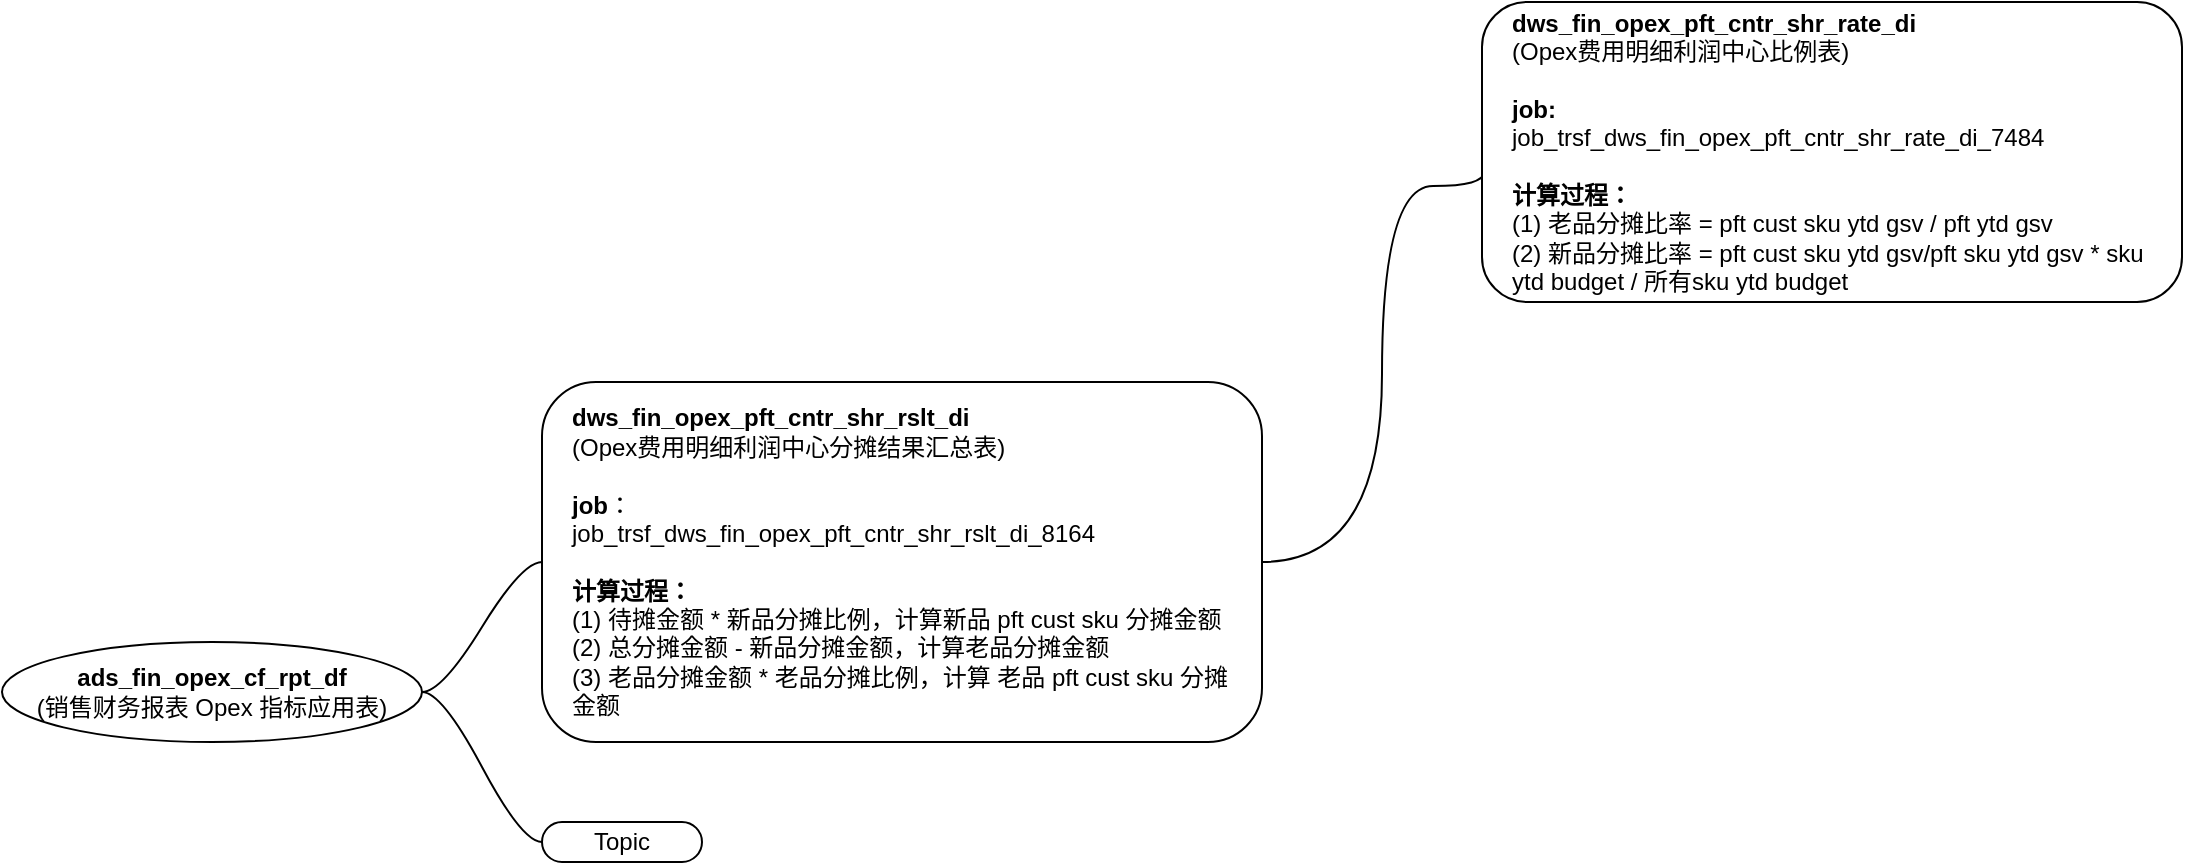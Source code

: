 <mxfile version="22.1.18" type="github">
  <diagram name="第 1 页" id="qXMQpcFjAb9PFIhQsB_X">
    <mxGraphModel dx="3915" dy="746" grid="1" gridSize="10" guides="1" tooltips="1" connect="1" arrows="1" fold="1" page="1" pageScale="1" pageWidth="827" pageHeight="1169" math="0" shadow="0">
      <root>
        <mxCell id="0" />
        <mxCell id="1" parent="0" />
        <mxCell id="uwbBY8es93_aKWaB9dcv-37" value="" style="edgeStyle=entityRelationEdgeStyle;rounded=0;orthogonalLoop=1;jettySize=auto;html=1;startArrow=none;endArrow=none;segment=10;curved=1;sourcePerimeterSpacing=0;targetPerimeterSpacing=0;" edge="1" parent="1" source="uwbBY8es93_aKWaB9dcv-6" target="uwbBY8es93_aKWaB9dcv-36">
          <mxGeometry relative="1" as="geometry" />
        </mxCell>
        <mxCell id="uwbBY8es93_aKWaB9dcv-6" value="&lt;b&gt;ads_fin_opex_cf_rpt_df&lt;/b&gt;&lt;br&gt;(销售财务报表 Opex 指标应用表)" style="ellipse;whiteSpace=wrap;html=1;align=center;treeFolding=1;treeMoving=1;newEdgeStyle={&quot;edgeStyle&quot;:&quot;entityRelationEdgeStyle&quot;,&quot;startArrow&quot;:&quot;none&quot;,&quot;endArrow&quot;:&quot;none&quot;,&quot;segment&quot;:10,&quot;curved&quot;:1,&quot;sourcePerimeterSpacing&quot;:0,&quot;targetPerimeterSpacing&quot;:0};" vertex="1" parent="1">
          <mxGeometry x="-2090" y="780" width="210" height="50" as="geometry" />
        </mxCell>
        <mxCell id="uwbBY8es93_aKWaB9dcv-2" value="" style="edgeStyle=entityRelationEdgeStyle;startArrow=none;endArrow=none;segment=10;curved=1;sourcePerimeterSpacing=0;targetPerimeterSpacing=0;rounded=0;" edge="1" parent="1" source="uwbBY8es93_aKWaB9dcv-6" target="uwbBY8es93_aKWaB9dcv-7">
          <mxGeometry relative="1" as="geometry" />
        </mxCell>
        <mxCell id="uwbBY8es93_aKWaB9dcv-7" value="Topic" style="whiteSpace=wrap;html=1;rounded=1;arcSize=50;align=center;verticalAlign=middle;strokeWidth=1;autosize=1;spacing=4;treeFolding=1;treeMoving=1;newEdgeStyle={&quot;edgeStyle&quot;:&quot;entityRelationEdgeStyle&quot;,&quot;startArrow&quot;:&quot;none&quot;,&quot;endArrow&quot;:&quot;none&quot;,&quot;segment&quot;:10,&quot;curved&quot;:1,&quot;sourcePerimeterSpacing&quot;:0,&quot;targetPerimeterSpacing&quot;:0};shadow=0;glass=0;" vertex="1" parent="1">
          <mxGeometry x="-1820" y="870" width="80" height="20" as="geometry" />
        </mxCell>
        <mxCell id="uwbBY8es93_aKWaB9dcv-39" value="" style="edgeStyle=orthogonalEdgeStyle;rounded=0;orthogonalLoop=1;jettySize=auto;html=1;curved=1;strokeColor=default;endArrow=none;endFill=0;entryX=0.003;entryY=0.566;entryDx=0;entryDy=0;entryPerimeter=0;" edge="1" parent="1" source="uwbBY8es93_aKWaB9dcv-36" target="uwbBY8es93_aKWaB9dcv-38">
          <mxGeometry relative="1" as="geometry">
            <Array as="points">
              <mxPoint x="-1400" y="740" />
              <mxPoint x="-1400" y="552" />
            </Array>
          </mxGeometry>
        </mxCell>
        <mxCell id="uwbBY8es93_aKWaB9dcv-36" value="&lt;b&gt;dws_fin_opex_pft_cntr_shr_rslt_di&lt;/b&gt;&lt;br&gt;(Opex费用明细利润中心分摊结果汇总表)&lt;br&gt;&lt;br&gt;&lt;b&gt;job&lt;/b&gt;：&lt;br&gt;job_trsf_dws_fin_opex_pft_cntr_shr_rslt_di_8164&lt;br&gt;&lt;br&gt;&lt;b&gt;计算过程：&lt;/b&gt;&lt;br&gt;(1) 待摊金额 * 新品分摊比例，计算新品 pft cust sku 分摊金额&lt;br&gt;(2) 总分摊金额 - 新品分摊金额，计算老品分摊金额&lt;br&gt;(3) 老品分摊金额 * 老品分摊比例，计算 老品 pft cust sku 分摊金额" style="whiteSpace=wrap;html=1;rounded=1;align=left;spacingTop=0;spacing=15;" vertex="1" parent="1">
          <mxGeometry x="-1820" y="650" width="360" height="180" as="geometry" />
        </mxCell>
        <mxCell id="uwbBY8es93_aKWaB9dcv-38" value="&lt;b&gt;dws_fin_opex_pft_cntr_shr_rate_di&lt;/b&gt;&lt;br&gt;(Opex费用明细利润中心比例表)&lt;br&gt;&lt;br&gt;&lt;b&gt;job:&lt;br&gt;&lt;/b&gt;job_trsf_dws_fin_opex_pft_cntr_shr_rate_di_7484&lt;br&gt;&lt;br&gt;&lt;b&gt;计算过程：&lt;/b&gt;&lt;br&gt;(1) 老品分摊比率 = pft cust sku ytd gsv / pft ytd gsv&lt;br&gt;(2) 新品分摊比率 = pft cust sku ytd gsv/pft sku ytd gsv * sku ytd budget / 所有sku ytd budget&amp;nbsp;" style="whiteSpace=wrap;html=1;align=left;rounded=1;spacingTop=0;spacing=15;" vertex="1" parent="1">
          <mxGeometry x="-1350" y="460" width="350" height="150" as="geometry" />
        </mxCell>
      </root>
    </mxGraphModel>
  </diagram>
</mxfile>
